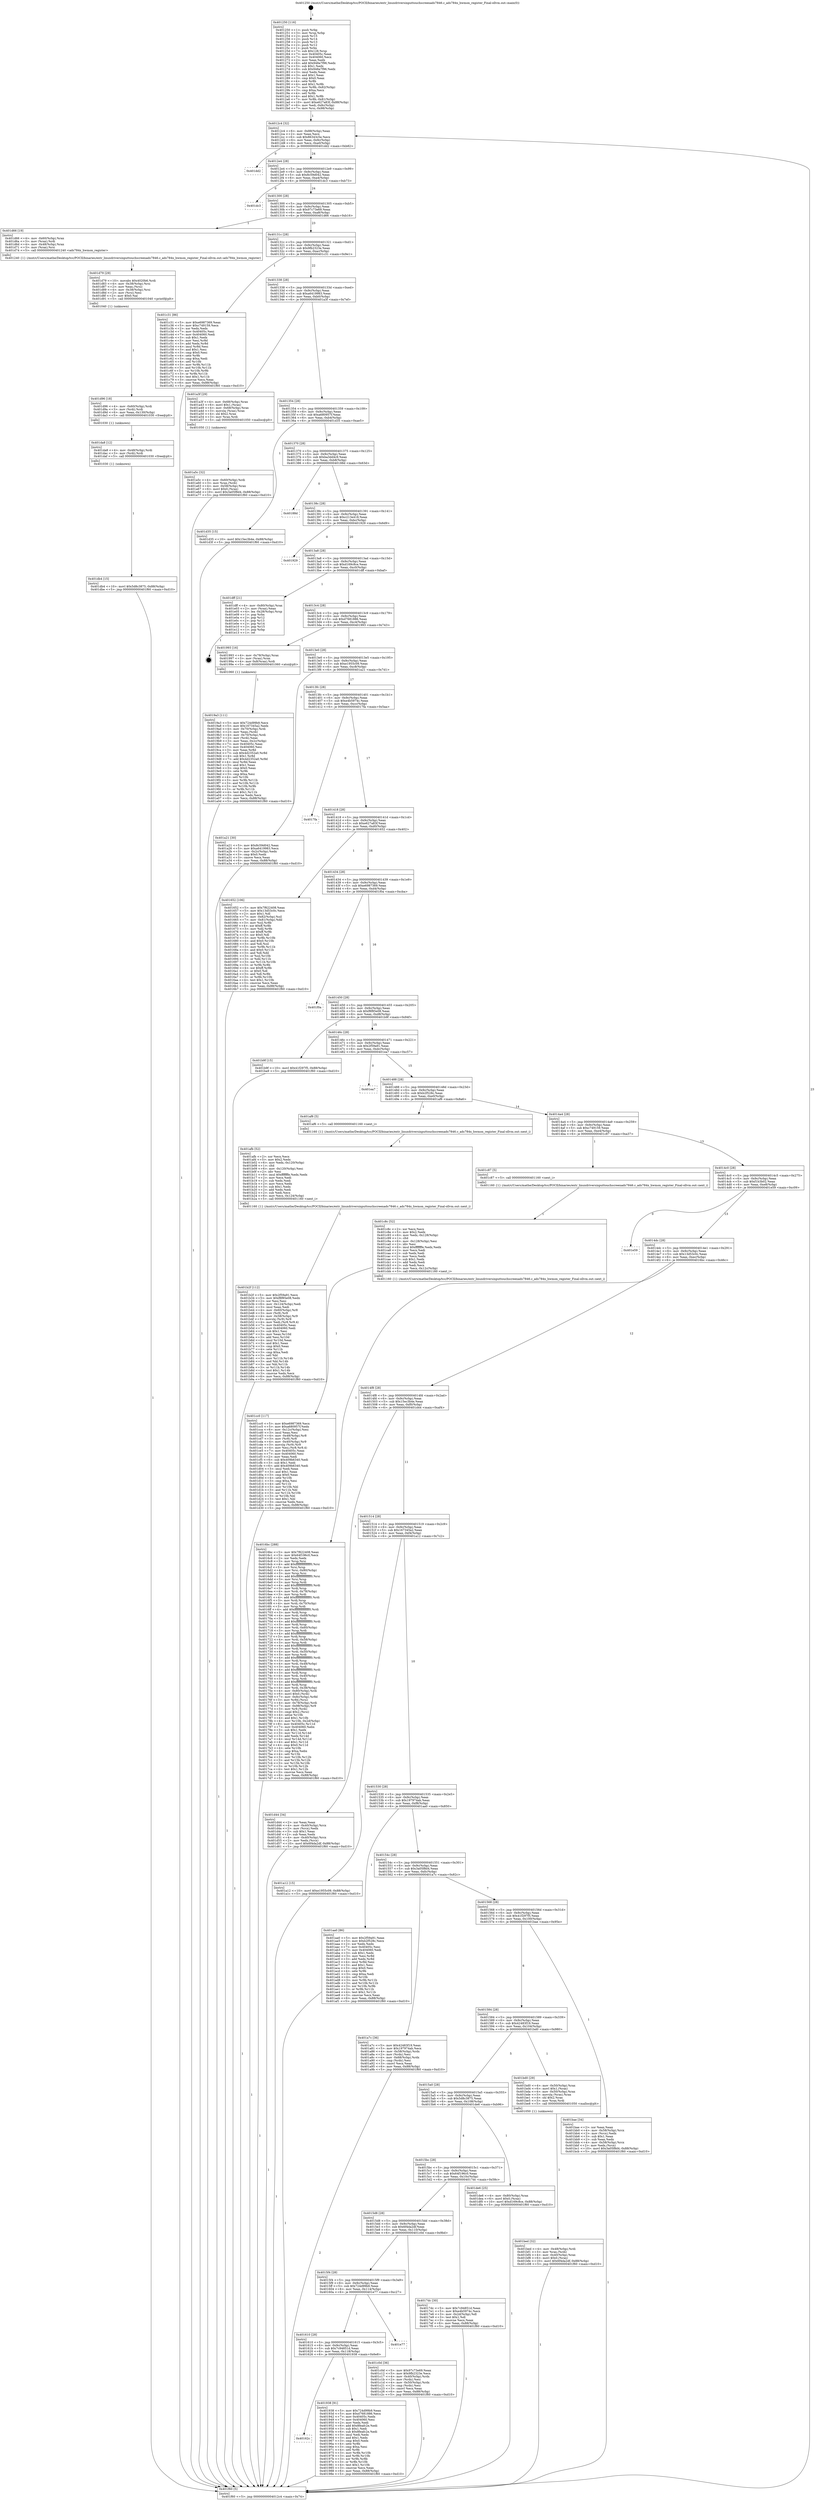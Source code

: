 digraph "0x401250" {
  label = "0x401250 (/mnt/c/Users/mathe/Desktop/tcc/POCII/binaries/extr_linuxdriversinputtouchscreenads7846.c_ads784x_hwmon_register_Final-ollvm.out::main(0))"
  labelloc = "t"
  node[shape=record]

  Entry [label="",width=0.3,height=0.3,shape=circle,fillcolor=black,style=filled]
  "0x4012c4" [label="{
     0x4012c4 [32]\l
     | [instrs]\l
     &nbsp;&nbsp;0x4012c4 \<+6\>: mov -0x88(%rbp),%eax\l
     &nbsp;&nbsp;0x4012ca \<+2\>: mov %eax,%ecx\l
     &nbsp;&nbsp;0x4012cc \<+6\>: sub $0x86343c5e,%ecx\l
     &nbsp;&nbsp;0x4012d2 \<+6\>: mov %eax,-0x9c(%rbp)\l
     &nbsp;&nbsp;0x4012d8 \<+6\>: mov %ecx,-0xa0(%rbp)\l
     &nbsp;&nbsp;0x4012de \<+6\>: je 0000000000401dd2 \<main+0xb82\>\l
  }"]
  "0x401dd2" [label="{
     0x401dd2\l
  }", style=dashed]
  "0x4012e4" [label="{
     0x4012e4 [28]\l
     | [instrs]\l
     &nbsp;&nbsp;0x4012e4 \<+5\>: jmp 00000000004012e9 \<main+0x99\>\l
     &nbsp;&nbsp;0x4012e9 \<+6\>: mov -0x9c(%rbp),%eax\l
     &nbsp;&nbsp;0x4012ef \<+5\>: sub $0x8c59d042,%eax\l
     &nbsp;&nbsp;0x4012f4 \<+6\>: mov %eax,-0xa4(%rbp)\l
     &nbsp;&nbsp;0x4012fa \<+6\>: je 0000000000401dc3 \<main+0xb73\>\l
  }"]
  Exit [label="",width=0.3,height=0.3,shape=circle,fillcolor=black,style=filled,peripheries=2]
  "0x401dc3" [label="{
     0x401dc3\l
  }", style=dashed]
  "0x401300" [label="{
     0x401300 [28]\l
     | [instrs]\l
     &nbsp;&nbsp;0x401300 \<+5\>: jmp 0000000000401305 \<main+0xb5\>\l
     &nbsp;&nbsp;0x401305 \<+6\>: mov -0x9c(%rbp),%eax\l
     &nbsp;&nbsp;0x40130b \<+5\>: sub $0x97c73e69,%eax\l
     &nbsp;&nbsp;0x401310 \<+6\>: mov %eax,-0xa8(%rbp)\l
     &nbsp;&nbsp;0x401316 \<+6\>: je 0000000000401d66 \<main+0xb16\>\l
  }"]
  "0x401db4" [label="{
     0x401db4 [15]\l
     | [instrs]\l
     &nbsp;&nbsp;0x401db4 \<+10\>: movl $0x5d8c3875,-0x88(%rbp)\l
     &nbsp;&nbsp;0x401dbe \<+5\>: jmp 0000000000401f60 \<main+0xd10\>\l
  }"]
  "0x401d66" [label="{
     0x401d66 [19]\l
     | [instrs]\l
     &nbsp;&nbsp;0x401d66 \<+4\>: mov -0x60(%rbp),%rax\l
     &nbsp;&nbsp;0x401d6a \<+3\>: mov (%rax),%rdi\l
     &nbsp;&nbsp;0x401d6d \<+4\>: mov -0x48(%rbp),%rax\l
     &nbsp;&nbsp;0x401d71 \<+3\>: mov (%rax),%rsi\l
     &nbsp;&nbsp;0x401d74 \<+5\>: call 0000000000401240 \<ads784x_hwmon_register\>\l
     | [calls]\l
     &nbsp;&nbsp;0x401240 \{1\} (/mnt/c/Users/mathe/Desktop/tcc/POCII/binaries/extr_linuxdriversinputtouchscreenads7846.c_ads784x_hwmon_register_Final-ollvm.out::ads784x_hwmon_register)\l
  }"]
  "0x40131c" [label="{
     0x40131c [28]\l
     | [instrs]\l
     &nbsp;&nbsp;0x40131c \<+5\>: jmp 0000000000401321 \<main+0xd1\>\l
     &nbsp;&nbsp;0x401321 \<+6\>: mov -0x9c(%rbp),%eax\l
     &nbsp;&nbsp;0x401327 \<+5\>: sub $0x9fb2323e,%eax\l
     &nbsp;&nbsp;0x40132c \<+6\>: mov %eax,-0xac(%rbp)\l
     &nbsp;&nbsp;0x401332 \<+6\>: je 0000000000401c31 \<main+0x9e1\>\l
  }"]
  "0x401da8" [label="{
     0x401da8 [12]\l
     | [instrs]\l
     &nbsp;&nbsp;0x401da8 \<+4\>: mov -0x48(%rbp),%rdi\l
     &nbsp;&nbsp;0x401dac \<+3\>: mov (%rdi),%rdi\l
     &nbsp;&nbsp;0x401daf \<+5\>: call 0000000000401030 \<free@plt\>\l
     | [calls]\l
     &nbsp;&nbsp;0x401030 \{1\} (unknown)\l
  }"]
  "0x401c31" [label="{
     0x401c31 [86]\l
     | [instrs]\l
     &nbsp;&nbsp;0x401c31 \<+5\>: mov $0xe6987369,%eax\l
     &nbsp;&nbsp;0x401c36 \<+5\>: mov $0xc749159,%ecx\l
     &nbsp;&nbsp;0x401c3b \<+2\>: xor %edx,%edx\l
     &nbsp;&nbsp;0x401c3d \<+7\>: mov 0x40405c,%esi\l
     &nbsp;&nbsp;0x401c44 \<+7\>: mov 0x404060,%edi\l
     &nbsp;&nbsp;0x401c4b \<+3\>: sub $0x1,%edx\l
     &nbsp;&nbsp;0x401c4e \<+3\>: mov %esi,%r8d\l
     &nbsp;&nbsp;0x401c51 \<+3\>: add %edx,%r8d\l
     &nbsp;&nbsp;0x401c54 \<+4\>: imul %r8d,%esi\l
     &nbsp;&nbsp;0x401c58 \<+3\>: and $0x1,%esi\l
     &nbsp;&nbsp;0x401c5b \<+3\>: cmp $0x0,%esi\l
     &nbsp;&nbsp;0x401c5e \<+4\>: sete %r9b\l
     &nbsp;&nbsp;0x401c62 \<+3\>: cmp $0xa,%edi\l
     &nbsp;&nbsp;0x401c65 \<+4\>: setl %r10b\l
     &nbsp;&nbsp;0x401c69 \<+3\>: mov %r9b,%r11b\l
     &nbsp;&nbsp;0x401c6c \<+3\>: and %r10b,%r11b\l
     &nbsp;&nbsp;0x401c6f \<+3\>: xor %r10b,%r9b\l
     &nbsp;&nbsp;0x401c72 \<+3\>: or %r9b,%r11b\l
     &nbsp;&nbsp;0x401c75 \<+4\>: test $0x1,%r11b\l
     &nbsp;&nbsp;0x401c79 \<+3\>: cmovne %ecx,%eax\l
     &nbsp;&nbsp;0x401c7c \<+6\>: mov %eax,-0x88(%rbp)\l
     &nbsp;&nbsp;0x401c82 \<+5\>: jmp 0000000000401f60 \<main+0xd10\>\l
  }"]
  "0x401338" [label="{
     0x401338 [28]\l
     | [instrs]\l
     &nbsp;&nbsp;0x401338 \<+5\>: jmp 000000000040133d \<main+0xed\>\l
     &nbsp;&nbsp;0x40133d \<+6\>: mov -0x9c(%rbp),%eax\l
     &nbsp;&nbsp;0x401343 \<+5\>: sub $0xa6419983,%eax\l
     &nbsp;&nbsp;0x401348 \<+6\>: mov %eax,-0xb0(%rbp)\l
     &nbsp;&nbsp;0x40134e \<+6\>: je 0000000000401a3f \<main+0x7ef\>\l
  }"]
  "0x401d96" [label="{
     0x401d96 [18]\l
     | [instrs]\l
     &nbsp;&nbsp;0x401d96 \<+4\>: mov -0x60(%rbp),%rdi\l
     &nbsp;&nbsp;0x401d9a \<+3\>: mov (%rdi),%rdi\l
     &nbsp;&nbsp;0x401d9d \<+6\>: mov %eax,-0x130(%rbp)\l
     &nbsp;&nbsp;0x401da3 \<+5\>: call 0000000000401030 \<free@plt\>\l
     | [calls]\l
     &nbsp;&nbsp;0x401030 \{1\} (unknown)\l
  }"]
  "0x401a3f" [label="{
     0x401a3f [29]\l
     | [instrs]\l
     &nbsp;&nbsp;0x401a3f \<+4\>: mov -0x68(%rbp),%rax\l
     &nbsp;&nbsp;0x401a43 \<+6\>: movl $0x1,(%rax)\l
     &nbsp;&nbsp;0x401a49 \<+4\>: mov -0x68(%rbp),%rax\l
     &nbsp;&nbsp;0x401a4d \<+3\>: movslq (%rax),%rax\l
     &nbsp;&nbsp;0x401a50 \<+4\>: shl $0x2,%rax\l
     &nbsp;&nbsp;0x401a54 \<+3\>: mov %rax,%rdi\l
     &nbsp;&nbsp;0x401a57 \<+5\>: call 0000000000401050 \<malloc@plt\>\l
     | [calls]\l
     &nbsp;&nbsp;0x401050 \{1\} (unknown)\l
  }"]
  "0x401354" [label="{
     0x401354 [28]\l
     | [instrs]\l
     &nbsp;&nbsp;0x401354 \<+5\>: jmp 0000000000401359 \<main+0x109\>\l
     &nbsp;&nbsp;0x401359 \<+6\>: mov -0x9c(%rbp),%eax\l
     &nbsp;&nbsp;0x40135f \<+5\>: sub $0xa680957f,%eax\l
     &nbsp;&nbsp;0x401364 \<+6\>: mov %eax,-0xb4(%rbp)\l
     &nbsp;&nbsp;0x40136a \<+6\>: je 0000000000401d35 \<main+0xae5\>\l
  }"]
  "0x401d79" [label="{
     0x401d79 [29]\l
     | [instrs]\l
     &nbsp;&nbsp;0x401d79 \<+10\>: movabs $0x4020b6,%rdi\l
     &nbsp;&nbsp;0x401d83 \<+4\>: mov -0x38(%rbp),%rsi\l
     &nbsp;&nbsp;0x401d87 \<+2\>: mov %eax,(%rsi)\l
     &nbsp;&nbsp;0x401d89 \<+4\>: mov -0x38(%rbp),%rsi\l
     &nbsp;&nbsp;0x401d8d \<+2\>: mov (%rsi),%esi\l
     &nbsp;&nbsp;0x401d8f \<+2\>: mov $0x0,%al\l
     &nbsp;&nbsp;0x401d91 \<+5\>: call 0000000000401040 \<printf@plt\>\l
     | [calls]\l
     &nbsp;&nbsp;0x401040 \{1\} (unknown)\l
  }"]
  "0x401d35" [label="{
     0x401d35 [15]\l
     | [instrs]\l
     &nbsp;&nbsp;0x401d35 \<+10\>: movl $0x15ec3b4e,-0x88(%rbp)\l
     &nbsp;&nbsp;0x401d3f \<+5\>: jmp 0000000000401f60 \<main+0xd10\>\l
  }"]
  "0x401370" [label="{
     0x401370 [28]\l
     | [instrs]\l
     &nbsp;&nbsp;0x401370 \<+5\>: jmp 0000000000401375 \<main+0x125\>\l
     &nbsp;&nbsp;0x401375 \<+6\>: mov -0x9c(%rbp),%eax\l
     &nbsp;&nbsp;0x40137b \<+5\>: sub $0xba3dd4c9,%eax\l
     &nbsp;&nbsp;0x401380 \<+6\>: mov %eax,-0xb8(%rbp)\l
     &nbsp;&nbsp;0x401386 \<+6\>: je 000000000040188d \<main+0x63d\>\l
  }"]
  "0x401cc0" [label="{
     0x401cc0 [117]\l
     | [instrs]\l
     &nbsp;&nbsp;0x401cc0 \<+5\>: mov $0xe6987369,%ecx\l
     &nbsp;&nbsp;0x401cc5 \<+5\>: mov $0xa680957f,%edx\l
     &nbsp;&nbsp;0x401cca \<+6\>: mov -0x12c(%rbp),%esi\l
     &nbsp;&nbsp;0x401cd0 \<+3\>: imul %eax,%esi\l
     &nbsp;&nbsp;0x401cd3 \<+4\>: mov -0x48(%rbp),%r8\l
     &nbsp;&nbsp;0x401cd7 \<+3\>: mov (%r8),%r8\l
     &nbsp;&nbsp;0x401cda \<+4\>: mov -0x40(%rbp),%r9\l
     &nbsp;&nbsp;0x401cde \<+3\>: movslq (%r9),%r9\l
     &nbsp;&nbsp;0x401ce1 \<+4\>: mov %esi,(%r8,%r9,4)\l
     &nbsp;&nbsp;0x401ce5 \<+7\>: mov 0x40405c,%eax\l
     &nbsp;&nbsp;0x401cec \<+7\>: mov 0x404060,%esi\l
     &nbsp;&nbsp;0x401cf3 \<+2\>: mov %eax,%edi\l
     &nbsp;&nbsp;0x401cf5 \<+6\>: sub $0x409b6340,%edi\l
     &nbsp;&nbsp;0x401cfb \<+3\>: sub $0x1,%edi\l
     &nbsp;&nbsp;0x401cfe \<+6\>: add $0x409b6340,%edi\l
     &nbsp;&nbsp;0x401d04 \<+3\>: imul %edi,%eax\l
     &nbsp;&nbsp;0x401d07 \<+3\>: and $0x1,%eax\l
     &nbsp;&nbsp;0x401d0a \<+3\>: cmp $0x0,%eax\l
     &nbsp;&nbsp;0x401d0d \<+4\>: sete %r10b\l
     &nbsp;&nbsp;0x401d11 \<+3\>: cmp $0xa,%esi\l
     &nbsp;&nbsp;0x401d14 \<+4\>: setl %r11b\l
     &nbsp;&nbsp;0x401d18 \<+3\>: mov %r10b,%bl\l
     &nbsp;&nbsp;0x401d1b \<+3\>: and %r11b,%bl\l
     &nbsp;&nbsp;0x401d1e \<+3\>: xor %r11b,%r10b\l
     &nbsp;&nbsp;0x401d21 \<+3\>: or %r10b,%bl\l
     &nbsp;&nbsp;0x401d24 \<+3\>: test $0x1,%bl\l
     &nbsp;&nbsp;0x401d27 \<+3\>: cmovne %edx,%ecx\l
     &nbsp;&nbsp;0x401d2a \<+6\>: mov %ecx,-0x88(%rbp)\l
     &nbsp;&nbsp;0x401d30 \<+5\>: jmp 0000000000401f60 \<main+0xd10\>\l
  }"]
  "0x40188d" [label="{
     0x40188d\l
  }", style=dashed]
  "0x40138c" [label="{
     0x40138c [28]\l
     | [instrs]\l
     &nbsp;&nbsp;0x40138c \<+5\>: jmp 0000000000401391 \<main+0x141\>\l
     &nbsp;&nbsp;0x401391 \<+6\>: mov -0x9c(%rbp),%eax\l
     &nbsp;&nbsp;0x401397 \<+5\>: sub $0xc213e418,%eax\l
     &nbsp;&nbsp;0x40139c \<+6\>: mov %eax,-0xbc(%rbp)\l
     &nbsp;&nbsp;0x4013a2 \<+6\>: je 0000000000401929 \<main+0x6d9\>\l
  }"]
  "0x401c8c" [label="{
     0x401c8c [52]\l
     | [instrs]\l
     &nbsp;&nbsp;0x401c8c \<+2\>: xor %ecx,%ecx\l
     &nbsp;&nbsp;0x401c8e \<+5\>: mov $0x2,%edx\l
     &nbsp;&nbsp;0x401c93 \<+6\>: mov %edx,-0x128(%rbp)\l
     &nbsp;&nbsp;0x401c99 \<+1\>: cltd\l
     &nbsp;&nbsp;0x401c9a \<+6\>: mov -0x128(%rbp),%esi\l
     &nbsp;&nbsp;0x401ca0 \<+2\>: idiv %esi\l
     &nbsp;&nbsp;0x401ca2 \<+6\>: imul $0xfffffffe,%edx,%edx\l
     &nbsp;&nbsp;0x401ca8 \<+2\>: mov %ecx,%edi\l
     &nbsp;&nbsp;0x401caa \<+2\>: sub %edx,%edi\l
     &nbsp;&nbsp;0x401cac \<+2\>: mov %ecx,%edx\l
     &nbsp;&nbsp;0x401cae \<+3\>: sub $0x1,%edx\l
     &nbsp;&nbsp;0x401cb1 \<+2\>: add %edx,%edi\l
     &nbsp;&nbsp;0x401cb3 \<+2\>: sub %edi,%ecx\l
     &nbsp;&nbsp;0x401cb5 \<+6\>: mov %ecx,-0x12c(%rbp)\l
     &nbsp;&nbsp;0x401cbb \<+5\>: call 0000000000401160 \<next_i\>\l
     | [calls]\l
     &nbsp;&nbsp;0x401160 \{1\} (/mnt/c/Users/mathe/Desktop/tcc/POCII/binaries/extr_linuxdriversinputtouchscreenads7846.c_ads784x_hwmon_register_Final-ollvm.out::next_i)\l
  }"]
  "0x401929" [label="{
     0x401929\l
  }", style=dashed]
  "0x4013a8" [label="{
     0x4013a8 [28]\l
     | [instrs]\l
     &nbsp;&nbsp;0x4013a8 \<+5\>: jmp 00000000004013ad \<main+0x15d\>\l
     &nbsp;&nbsp;0x4013ad \<+6\>: mov -0x9c(%rbp),%eax\l
     &nbsp;&nbsp;0x4013b3 \<+5\>: sub $0xd169c8ce,%eax\l
     &nbsp;&nbsp;0x4013b8 \<+6\>: mov %eax,-0xc0(%rbp)\l
     &nbsp;&nbsp;0x4013be \<+6\>: je 0000000000401dff \<main+0xbaf\>\l
  }"]
  "0x401bed" [label="{
     0x401bed [32]\l
     | [instrs]\l
     &nbsp;&nbsp;0x401bed \<+4\>: mov -0x48(%rbp),%rdi\l
     &nbsp;&nbsp;0x401bf1 \<+3\>: mov %rax,(%rdi)\l
     &nbsp;&nbsp;0x401bf4 \<+4\>: mov -0x40(%rbp),%rax\l
     &nbsp;&nbsp;0x401bf8 \<+6\>: movl $0x0,(%rax)\l
     &nbsp;&nbsp;0x401bfe \<+10\>: movl $0x6f4da2df,-0x88(%rbp)\l
     &nbsp;&nbsp;0x401c08 \<+5\>: jmp 0000000000401f60 \<main+0xd10\>\l
  }"]
  "0x401dff" [label="{
     0x401dff [21]\l
     | [instrs]\l
     &nbsp;&nbsp;0x401dff \<+4\>: mov -0x80(%rbp),%rax\l
     &nbsp;&nbsp;0x401e03 \<+2\>: mov (%rax),%eax\l
     &nbsp;&nbsp;0x401e05 \<+4\>: lea -0x28(%rbp),%rsp\l
     &nbsp;&nbsp;0x401e09 \<+1\>: pop %rbx\l
     &nbsp;&nbsp;0x401e0a \<+2\>: pop %r12\l
     &nbsp;&nbsp;0x401e0c \<+2\>: pop %r13\l
     &nbsp;&nbsp;0x401e0e \<+2\>: pop %r14\l
     &nbsp;&nbsp;0x401e10 \<+2\>: pop %r15\l
     &nbsp;&nbsp;0x401e12 \<+1\>: pop %rbp\l
     &nbsp;&nbsp;0x401e13 \<+1\>: ret\l
  }"]
  "0x4013c4" [label="{
     0x4013c4 [28]\l
     | [instrs]\l
     &nbsp;&nbsp;0x4013c4 \<+5\>: jmp 00000000004013c9 \<main+0x179\>\l
     &nbsp;&nbsp;0x4013c9 \<+6\>: mov -0x9c(%rbp),%eax\l
     &nbsp;&nbsp;0x4013cf \<+5\>: sub $0xd7681886,%eax\l
     &nbsp;&nbsp;0x4013d4 \<+6\>: mov %eax,-0xc4(%rbp)\l
     &nbsp;&nbsp;0x4013da \<+6\>: je 0000000000401993 \<main+0x743\>\l
  }"]
  "0x401b2f" [label="{
     0x401b2f [112]\l
     | [instrs]\l
     &nbsp;&nbsp;0x401b2f \<+5\>: mov $0x2f59a91,%ecx\l
     &nbsp;&nbsp;0x401b34 \<+5\>: mov $0xf8f85e08,%edx\l
     &nbsp;&nbsp;0x401b39 \<+2\>: xor %esi,%esi\l
     &nbsp;&nbsp;0x401b3b \<+6\>: mov -0x124(%rbp),%edi\l
     &nbsp;&nbsp;0x401b41 \<+3\>: imul %eax,%edi\l
     &nbsp;&nbsp;0x401b44 \<+4\>: mov -0x60(%rbp),%r8\l
     &nbsp;&nbsp;0x401b48 \<+3\>: mov (%r8),%r8\l
     &nbsp;&nbsp;0x401b4b \<+4\>: mov -0x58(%rbp),%r9\l
     &nbsp;&nbsp;0x401b4f \<+3\>: movslq (%r9),%r9\l
     &nbsp;&nbsp;0x401b52 \<+4\>: mov %edi,(%r8,%r9,4)\l
     &nbsp;&nbsp;0x401b56 \<+7\>: mov 0x40405c,%eax\l
     &nbsp;&nbsp;0x401b5d \<+7\>: mov 0x404060,%edi\l
     &nbsp;&nbsp;0x401b64 \<+3\>: sub $0x1,%esi\l
     &nbsp;&nbsp;0x401b67 \<+3\>: mov %eax,%r10d\l
     &nbsp;&nbsp;0x401b6a \<+3\>: add %esi,%r10d\l
     &nbsp;&nbsp;0x401b6d \<+4\>: imul %r10d,%eax\l
     &nbsp;&nbsp;0x401b71 \<+3\>: and $0x1,%eax\l
     &nbsp;&nbsp;0x401b74 \<+3\>: cmp $0x0,%eax\l
     &nbsp;&nbsp;0x401b77 \<+4\>: sete %r11b\l
     &nbsp;&nbsp;0x401b7b \<+3\>: cmp $0xa,%edi\l
     &nbsp;&nbsp;0x401b7e \<+3\>: setl %bl\l
     &nbsp;&nbsp;0x401b81 \<+3\>: mov %r11b,%r14b\l
     &nbsp;&nbsp;0x401b84 \<+3\>: and %bl,%r14b\l
     &nbsp;&nbsp;0x401b87 \<+3\>: xor %bl,%r11b\l
     &nbsp;&nbsp;0x401b8a \<+3\>: or %r11b,%r14b\l
     &nbsp;&nbsp;0x401b8d \<+4\>: test $0x1,%r14b\l
     &nbsp;&nbsp;0x401b91 \<+3\>: cmovne %edx,%ecx\l
     &nbsp;&nbsp;0x401b94 \<+6\>: mov %ecx,-0x88(%rbp)\l
     &nbsp;&nbsp;0x401b9a \<+5\>: jmp 0000000000401f60 \<main+0xd10\>\l
  }"]
  "0x401993" [label="{
     0x401993 [16]\l
     | [instrs]\l
     &nbsp;&nbsp;0x401993 \<+4\>: mov -0x78(%rbp),%rax\l
     &nbsp;&nbsp;0x401997 \<+3\>: mov (%rax),%rax\l
     &nbsp;&nbsp;0x40199a \<+4\>: mov 0x8(%rax),%rdi\l
     &nbsp;&nbsp;0x40199e \<+5\>: call 0000000000401060 \<atoi@plt\>\l
     | [calls]\l
     &nbsp;&nbsp;0x401060 \{1\} (unknown)\l
  }"]
  "0x4013e0" [label="{
     0x4013e0 [28]\l
     | [instrs]\l
     &nbsp;&nbsp;0x4013e0 \<+5\>: jmp 00000000004013e5 \<main+0x195\>\l
     &nbsp;&nbsp;0x4013e5 \<+6\>: mov -0x9c(%rbp),%eax\l
     &nbsp;&nbsp;0x4013eb \<+5\>: sub $0xe1955c09,%eax\l
     &nbsp;&nbsp;0x4013f0 \<+6\>: mov %eax,-0xc8(%rbp)\l
     &nbsp;&nbsp;0x4013f6 \<+6\>: je 0000000000401a21 \<main+0x7d1\>\l
  }"]
  "0x401afb" [label="{
     0x401afb [52]\l
     | [instrs]\l
     &nbsp;&nbsp;0x401afb \<+2\>: xor %ecx,%ecx\l
     &nbsp;&nbsp;0x401afd \<+5\>: mov $0x2,%edx\l
     &nbsp;&nbsp;0x401b02 \<+6\>: mov %edx,-0x120(%rbp)\l
     &nbsp;&nbsp;0x401b08 \<+1\>: cltd\l
     &nbsp;&nbsp;0x401b09 \<+6\>: mov -0x120(%rbp),%esi\l
     &nbsp;&nbsp;0x401b0f \<+2\>: idiv %esi\l
     &nbsp;&nbsp;0x401b11 \<+6\>: imul $0xfffffffe,%edx,%edx\l
     &nbsp;&nbsp;0x401b17 \<+2\>: mov %ecx,%edi\l
     &nbsp;&nbsp;0x401b19 \<+2\>: sub %edx,%edi\l
     &nbsp;&nbsp;0x401b1b \<+2\>: mov %ecx,%edx\l
     &nbsp;&nbsp;0x401b1d \<+3\>: sub $0x1,%edx\l
     &nbsp;&nbsp;0x401b20 \<+2\>: add %edx,%edi\l
     &nbsp;&nbsp;0x401b22 \<+2\>: sub %edi,%ecx\l
     &nbsp;&nbsp;0x401b24 \<+6\>: mov %ecx,-0x124(%rbp)\l
     &nbsp;&nbsp;0x401b2a \<+5\>: call 0000000000401160 \<next_i\>\l
     | [calls]\l
     &nbsp;&nbsp;0x401160 \{1\} (/mnt/c/Users/mathe/Desktop/tcc/POCII/binaries/extr_linuxdriversinputtouchscreenads7846.c_ads784x_hwmon_register_Final-ollvm.out::next_i)\l
  }"]
  "0x401a21" [label="{
     0x401a21 [30]\l
     | [instrs]\l
     &nbsp;&nbsp;0x401a21 \<+5\>: mov $0x8c59d042,%eax\l
     &nbsp;&nbsp;0x401a26 \<+5\>: mov $0xa6419983,%ecx\l
     &nbsp;&nbsp;0x401a2b \<+3\>: mov -0x2c(%rbp),%edx\l
     &nbsp;&nbsp;0x401a2e \<+3\>: cmp $0x0,%edx\l
     &nbsp;&nbsp;0x401a31 \<+3\>: cmove %ecx,%eax\l
     &nbsp;&nbsp;0x401a34 \<+6\>: mov %eax,-0x88(%rbp)\l
     &nbsp;&nbsp;0x401a3a \<+5\>: jmp 0000000000401f60 \<main+0xd10\>\l
  }"]
  "0x4013fc" [label="{
     0x4013fc [28]\l
     | [instrs]\l
     &nbsp;&nbsp;0x4013fc \<+5\>: jmp 0000000000401401 \<main+0x1b1\>\l
     &nbsp;&nbsp;0x401401 \<+6\>: mov -0x9c(%rbp),%eax\l
     &nbsp;&nbsp;0x401407 \<+5\>: sub $0xe4b5974c,%eax\l
     &nbsp;&nbsp;0x40140c \<+6\>: mov %eax,-0xcc(%rbp)\l
     &nbsp;&nbsp;0x401412 \<+6\>: je 00000000004017fa \<main+0x5aa\>\l
  }"]
  "0x401a5c" [label="{
     0x401a5c [32]\l
     | [instrs]\l
     &nbsp;&nbsp;0x401a5c \<+4\>: mov -0x60(%rbp),%rdi\l
     &nbsp;&nbsp;0x401a60 \<+3\>: mov %rax,(%rdi)\l
     &nbsp;&nbsp;0x401a63 \<+4\>: mov -0x58(%rbp),%rax\l
     &nbsp;&nbsp;0x401a67 \<+6\>: movl $0x0,(%rax)\l
     &nbsp;&nbsp;0x401a6d \<+10\>: movl $0x3a05f8d4,-0x88(%rbp)\l
     &nbsp;&nbsp;0x401a77 \<+5\>: jmp 0000000000401f60 \<main+0xd10\>\l
  }"]
  "0x4017fa" [label="{
     0x4017fa\l
  }", style=dashed]
  "0x401418" [label="{
     0x401418 [28]\l
     | [instrs]\l
     &nbsp;&nbsp;0x401418 \<+5\>: jmp 000000000040141d \<main+0x1cd\>\l
     &nbsp;&nbsp;0x40141d \<+6\>: mov -0x9c(%rbp),%eax\l
     &nbsp;&nbsp;0x401423 \<+5\>: sub $0xe627a83f,%eax\l
     &nbsp;&nbsp;0x401428 \<+6\>: mov %eax,-0xd0(%rbp)\l
     &nbsp;&nbsp;0x40142e \<+6\>: je 0000000000401652 \<main+0x402\>\l
  }"]
  "0x4019a3" [label="{
     0x4019a3 [111]\l
     | [instrs]\l
     &nbsp;&nbsp;0x4019a3 \<+5\>: mov $0x724d99b9,%ecx\l
     &nbsp;&nbsp;0x4019a8 \<+5\>: mov $0x167345a2,%edx\l
     &nbsp;&nbsp;0x4019ad \<+4\>: mov -0x70(%rbp),%rdi\l
     &nbsp;&nbsp;0x4019b1 \<+2\>: mov %eax,(%rdi)\l
     &nbsp;&nbsp;0x4019b3 \<+4\>: mov -0x70(%rbp),%rdi\l
     &nbsp;&nbsp;0x4019b7 \<+2\>: mov (%rdi),%eax\l
     &nbsp;&nbsp;0x4019b9 \<+3\>: mov %eax,-0x2c(%rbp)\l
     &nbsp;&nbsp;0x4019bc \<+7\>: mov 0x40405c,%eax\l
     &nbsp;&nbsp;0x4019c3 \<+7\>: mov 0x404060,%esi\l
     &nbsp;&nbsp;0x4019ca \<+3\>: mov %eax,%r8d\l
     &nbsp;&nbsp;0x4019cd \<+7\>: sub $0x4d2352a0,%r8d\l
     &nbsp;&nbsp;0x4019d4 \<+4\>: sub $0x1,%r8d\l
     &nbsp;&nbsp;0x4019d8 \<+7\>: add $0x4d2352a0,%r8d\l
     &nbsp;&nbsp;0x4019df \<+4\>: imul %r8d,%eax\l
     &nbsp;&nbsp;0x4019e3 \<+3\>: and $0x1,%eax\l
     &nbsp;&nbsp;0x4019e6 \<+3\>: cmp $0x0,%eax\l
     &nbsp;&nbsp;0x4019e9 \<+4\>: sete %r9b\l
     &nbsp;&nbsp;0x4019ed \<+3\>: cmp $0xa,%esi\l
     &nbsp;&nbsp;0x4019f0 \<+4\>: setl %r10b\l
     &nbsp;&nbsp;0x4019f4 \<+3\>: mov %r9b,%r11b\l
     &nbsp;&nbsp;0x4019f7 \<+3\>: and %r10b,%r11b\l
     &nbsp;&nbsp;0x4019fa \<+3\>: xor %r10b,%r9b\l
     &nbsp;&nbsp;0x4019fd \<+3\>: or %r9b,%r11b\l
     &nbsp;&nbsp;0x401a00 \<+4\>: test $0x1,%r11b\l
     &nbsp;&nbsp;0x401a04 \<+3\>: cmovne %edx,%ecx\l
     &nbsp;&nbsp;0x401a07 \<+6\>: mov %ecx,-0x88(%rbp)\l
     &nbsp;&nbsp;0x401a0d \<+5\>: jmp 0000000000401f60 \<main+0xd10\>\l
  }"]
  "0x401652" [label="{
     0x401652 [106]\l
     | [instrs]\l
     &nbsp;&nbsp;0x401652 \<+5\>: mov $0x7f622408,%eax\l
     &nbsp;&nbsp;0x401657 \<+5\>: mov $0x13d53c0c,%ecx\l
     &nbsp;&nbsp;0x40165c \<+2\>: mov $0x1,%dl\l
     &nbsp;&nbsp;0x40165e \<+7\>: mov -0x82(%rbp),%sil\l
     &nbsp;&nbsp;0x401665 \<+7\>: mov -0x81(%rbp),%dil\l
     &nbsp;&nbsp;0x40166c \<+3\>: mov %sil,%r8b\l
     &nbsp;&nbsp;0x40166f \<+4\>: xor $0xff,%r8b\l
     &nbsp;&nbsp;0x401673 \<+3\>: mov %dil,%r9b\l
     &nbsp;&nbsp;0x401676 \<+4\>: xor $0xff,%r9b\l
     &nbsp;&nbsp;0x40167a \<+3\>: xor $0x0,%dl\l
     &nbsp;&nbsp;0x40167d \<+3\>: mov %r8b,%r10b\l
     &nbsp;&nbsp;0x401680 \<+4\>: and $0x0,%r10b\l
     &nbsp;&nbsp;0x401684 \<+3\>: and %dl,%sil\l
     &nbsp;&nbsp;0x401687 \<+3\>: mov %r9b,%r11b\l
     &nbsp;&nbsp;0x40168a \<+4\>: and $0x0,%r11b\l
     &nbsp;&nbsp;0x40168e \<+3\>: and %dl,%dil\l
     &nbsp;&nbsp;0x401691 \<+3\>: or %sil,%r10b\l
     &nbsp;&nbsp;0x401694 \<+3\>: or %dil,%r11b\l
     &nbsp;&nbsp;0x401697 \<+3\>: xor %r11b,%r10b\l
     &nbsp;&nbsp;0x40169a \<+3\>: or %r9b,%r8b\l
     &nbsp;&nbsp;0x40169d \<+4\>: xor $0xff,%r8b\l
     &nbsp;&nbsp;0x4016a1 \<+3\>: or $0x0,%dl\l
     &nbsp;&nbsp;0x4016a4 \<+3\>: and %dl,%r8b\l
     &nbsp;&nbsp;0x4016a7 \<+3\>: or %r8b,%r10b\l
     &nbsp;&nbsp;0x4016aa \<+4\>: test $0x1,%r10b\l
     &nbsp;&nbsp;0x4016ae \<+3\>: cmovne %ecx,%eax\l
     &nbsp;&nbsp;0x4016b1 \<+6\>: mov %eax,-0x88(%rbp)\l
     &nbsp;&nbsp;0x4016b7 \<+5\>: jmp 0000000000401f60 \<main+0xd10\>\l
  }"]
  "0x401434" [label="{
     0x401434 [28]\l
     | [instrs]\l
     &nbsp;&nbsp;0x401434 \<+5\>: jmp 0000000000401439 \<main+0x1e9\>\l
     &nbsp;&nbsp;0x401439 \<+6\>: mov -0x9c(%rbp),%eax\l
     &nbsp;&nbsp;0x40143f \<+5\>: sub $0xe6987369,%eax\l
     &nbsp;&nbsp;0x401444 \<+6\>: mov %eax,-0xd4(%rbp)\l
     &nbsp;&nbsp;0x40144a \<+6\>: je 0000000000401f0a \<main+0xcba\>\l
  }"]
  "0x401f60" [label="{
     0x401f60 [5]\l
     | [instrs]\l
     &nbsp;&nbsp;0x401f60 \<+5\>: jmp 00000000004012c4 \<main+0x74\>\l
  }"]
  "0x401250" [label="{
     0x401250 [116]\l
     | [instrs]\l
     &nbsp;&nbsp;0x401250 \<+1\>: push %rbp\l
     &nbsp;&nbsp;0x401251 \<+3\>: mov %rsp,%rbp\l
     &nbsp;&nbsp;0x401254 \<+2\>: push %r15\l
     &nbsp;&nbsp;0x401256 \<+2\>: push %r14\l
     &nbsp;&nbsp;0x401258 \<+2\>: push %r13\l
     &nbsp;&nbsp;0x40125a \<+2\>: push %r12\l
     &nbsp;&nbsp;0x40125c \<+1\>: push %rbx\l
     &nbsp;&nbsp;0x40125d \<+7\>: sub $0x128,%rsp\l
     &nbsp;&nbsp;0x401264 \<+7\>: mov 0x40405c,%eax\l
     &nbsp;&nbsp;0x40126b \<+7\>: mov 0x404060,%ecx\l
     &nbsp;&nbsp;0x401272 \<+2\>: mov %eax,%edx\l
     &nbsp;&nbsp;0x401274 \<+6\>: add $0x948a7f96,%edx\l
     &nbsp;&nbsp;0x40127a \<+3\>: sub $0x1,%edx\l
     &nbsp;&nbsp;0x40127d \<+6\>: sub $0x948a7f96,%edx\l
     &nbsp;&nbsp;0x401283 \<+3\>: imul %edx,%eax\l
     &nbsp;&nbsp;0x401286 \<+3\>: and $0x1,%eax\l
     &nbsp;&nbsp;0x401289 \<+3\>: cmp $0x0,%eax\l
     &nbsp;&nbsp;0x40128c \<+4\>: sete %r8b\l
     &nbsp;&nbsp;0x401290 \<+4\>: and $0x1,%r8b\l
     &nbsp;&nbsp;0x401294 \<+7\>: mov %r8b,-0x82(%rbp)\l
     &nbsp;&nbsp;0x40129b \<+3\>: cmp $0xa,%ecx\l
     &nbsp;&nbsp;0x40129e \<+4\>: setl %r8b\l
     &nbsp;&nbsp;0x4012a2 \<+4\>: and $0x1,%r8b\l
     &nbsp;&nbsp;0x4012a6 \<+7\>: mov %r8b,-0x81(%rbp)\l
     &nbsp;&nbsp;0x4012ad \<+10\>: movl $0xe627a83f,-0x88(%rbp)\l
     &nbsp;&nbsp;0x4012b7 \<+6\>: mov %edi,-0x8c(%rbp)\l
     &nbsp;&nbsp;0x4012bd \<+7\>: mov %rsi,-0x98(%rbp)\l
  }"]
  "0x40162c" [label="{
     0x40162c\l
  }", style=dashed]
  "0x401f0a" [label="{
     0x401f0a\l
  }", style=dashed]
  "0x401450" [label="{
     0x401450 [28]\l
     | [instrs]\l
     &nbsp;&nbsp;0x401450 \<+5\>: jmp 0000000000401455 \<main+0x205\>\l
     &nbsp;&nbsp;0x401455 \<+6\>: mov -0x9c(%rbp),%eax\l
     &nbsp;&nbsp;0x40145b \<+5\>: sub $0xf8f85e08,%eax\l
     &nbsp;&nbsp;0x401460 \<+6\>: mov %eax,-0xd8(%rbp)\l
     &nbsp;&nbsp;0x401466 \<+6\>: je 0000000000401b9f \<main+0x94f\>\l
  }"]
  "0x401938" [label="{
     0x401938 [91]\l
     | [instrs]\l
     &nbsp;&nbsp;0x401938 \<+5\>: mov $0x724d99b9,%eax\l
     &nbsp;&nbsp;0x40193d \<+5\>: mov $0xd7681886,%ecx\l
     &nbsp;&nbsp;0x401942 \<+7\>: mov 0x40405c,%edx\l
     &nbsp;&nbsp;0x401949 \<+7\>: mov 0x404060,%esi\l
     &nbsp;&nbsp;0x401950 \<+2\>: mov %edx,%edi\l
     &nbsp;&nbsp;0x401952 \<+6\>: add $0x8feafc2e,%edi\l
     &nbsp;&nbsp;0x401958 \<+3\>: sub $0x1,%edi\l
     &nbsp;&nbsp;0x40195b \<+6\>: sub $0x8feafc2e,%edi\l
     &nbsp;&nbsp;0x401961 \<+3\>: imul %edi,%edx\l
     &nbsp;&nbsp;0x401964 \<+3\>: and $0x1,%edx\l
     &nbsp;&nbsp;0x401967 \<+3\>: cmp $0x0,%edx\l
     &nbsp;&nbsp;0x40196a \<+4\>: sete %r8b\l
     &nbsp;&nbsp;0x40196e \<+3\>: cmp $0xa,%esi\l
     &nbsp;&nbsp;0x401971 \<+4\>: setl %r9b\l
     &nbsp;&nbsp;0x401975 \<+3\>: mov %r8b,%r10b\l
     &nbsp;&nbsp;0x401978 \<+3\>: and %r9b,%r10b\l
     &nbsp;&nbsp;0x40197b \<+3\>: xor %r9b,%r8b\l
     &nbsp;&nbsp;0x40197e \<+3\>: or %r8b,%r10b\l
     &nbsp;&nbsp;0x401981 \<+4\>: test $0x1,%r10b\l
     &nbsp;&nbsp;0x401985 \<+3\>: cmovne %ecx,%eax\l
     &nbsp;&nbsp;0x401988 \<+6\>: mov %eax,-0x88(%rbp)\l
     &nbsp;&nbsp;0x40198e \<+5\>: jmp 0000000000401f60 \<main+0xd10\>\l
  }"]
  "0x401b9f" [label="{
     0x401b9f [15]\l
     | [instrs]\l
     &nbsp;&nbsp;0x401b9f \<+10\>: movl $0x41f297f5,-0x88(%rbp)\l
     &nbsp;&nbsp;0x401ba9 \<+5\>: jmp 0000000000401f60 \<main+0xd10\>\l
  }"]
  "0x40146c" [label="{
     0x40146c [28]\l
     | [instrs]\l
     &nbsp;&nbsp;0x40146c \<+5\>: jmp 0000000000401471 \<main+0x221\>\l
     &nbsp;&nbsp;0x401471 \<+6\>: mov -0x9c(%rbp),%eax\l
     &nbsp;&nbsp;0x401477 \<+5\>: sub $0x2f59a91,%eax\l
     &nbsp;&nbsp;0x40147c \<+6\>: mov %eax,-0xdc(%rbp)\l
     &nbsp;&nbsp;0x401482 \<+6\>: je 0000000000401ea7 \<main+0xc57\>\l
  }"]
  "0x401610" [label="{
     0x401610 [28]\l
     | [instrs]\l
     &nbsp;&nbsp;0x401610 \<+5\>: jmp 0000000000401615 \<main+0x3c5\>\l
     &nbsp;&nbsp;0x401615 \<+6\>: mov -0x9c(%rbp),%eax\l
     &nbsp;&nbsp;0x40161b \<+5\>: sub $0x7c94851d,%eax\l
     &nbsp;&nbsp;0x401620 \<+6\>: mov %eax,-0x118(%rbp)\l
     &nbsp;&nbsp;0x401626 \<+6\>: je 0000000000401938 \<main+0x6e8\>\l
  }"]
  "0x401ea7" [label="{
     0x401ea7\l
  }", style=dashed]
  "0x401488" [label="{
     0x401488 [28]\l
     | [instrs]\l
     &nbsp;&nbsp;0x401488 \<+5\>: jmp 000000000040148d \<main+0x23d\>\l
     &nbsp;&nbsp;0x40148d \<+6\>: mov -0x9c(%rbp),%eax\l
     &nbsp;&nbsp;0x401493 \<+5\>: sub $0xb2f528c,%eax\l
     &nbsp;&nbsp;0x401498 \<+6\>: mov %eax,-0xe0(%rbp)\l
     &nbsp;&nbsp;0x40149e \<+6\>: je 0000000000401af6 \<main+0x8a6\>\l
  }"]
  "0x401e77" [label="{
     0x401e77\l
  }", style=dashed]
  "0x401af6" [label="{
     0x401af6 [5]\l
     | [instrs]\l
     &nbsp;&nbsp;0x401af6 \<+5\>: call 0000000000401160 \<next_i\>\l
     | [calls]\l
     &nbsp;&nbsp;0x401160 \{1\} (/mnt/c/Users/mathe/Desktop/tcc/POCII/binaries/extr_linuxdriversinputtouchscreenads7846.c_ads784x_hwmon_register_Final-ollvm.out::next_i)\l
  }"]
  "0x4014a4" [label="{
     0x4014a4 [28]\l
     | [instrs]\l
     &nbsp;&nbsp;0x4014a4 \<+5\>: jmp 00000000004014a9 \<main+0x259\>\l
     &nbsp;&nbsp;0x4014a9 \<+6\>: mov -0x9c(%rbp),%eax\l
     &nbsp;&nbsp;0x4014af \<+5\>: sub $0xc749159,%eax\l
     &nbsp;&nbsp;0x4014b4 \<+6\>: mov %eax,-0xe4(%rbp)\l
     &nbsp;&nbsp;0x4014ba \<+6\>: je 0000000000401c87 \<main+0xa37\>\l
  }"]
  "0x4015f4" [label="{
     0x4015f4 [28]\l
     | [instrs]\l
     &nbsp;&nbsp;0x4015f4 \<+5\>: jmp 00000000004015f9 \<main+0x3a9\>\l
     &nbsp;&nbsp;0x4015f9 \<+6\>: mov -0x9c(%rbp),%eax\l
     &nbsp;&nbsp;0x4015ff \<+5\>: sub $0x724d99b9,%eax\l
     &nbsp;&nbsp;0x401604 \<+6\>: mov %eax,-0x114(%rbp)\l
     &nbsp;&nbsp;0x40160a \<+6\>: je 0000000000401e77 \<main+0xc27\>\l
  }"]
  "0x401c87" [label="{
     0x401c87 [5]\l
     | [instrs]\l
     &nbsp;&nbsp;0x401c87 \<+5\>: call 0000000000401160 \<next_i\>\l
     | [calls]\l
     &nbsp;&nbsp;0x401160 \{1\} (/mnt/c/Users/mathe/Desktop/tcc/POCII/binaries/extr_linuxdriversinputtouchscreenads7846.c_ads784x_hwmon_register_Final-ollvm.out::next_i)\l
  }"]
  "0x4014c0" [label="{
     0x4014c0 [28]\l
     | [instrs]\l
     &nbsp;&nbsp;0x4014c0 \<+5\>: jmp 00000000004014c5 \<main+0x275\>\l
     &nbsp;&nbsp;0x4014c5 \<+6\>: mov -0x9c(%rbp),%eax\l
     &nbsp;&nbsp;0x4014cb \<+5\>: sub $0xf1b3b02,%eax\l
     &nbsp;&nbsp;0x4014d0 \<+6\>: mov %eax,-0xe8(%rbp)\l
     &nbsp;&nbsp;0x4014d6 \<+6\>: je 0000000000401e59 \<main+0xc09\>\l
  }"]
  "0x401c0d" [label="{
     0x401c0d [36]\l
     | [instrs]\l
     &nbsp;&nbsp;0x401c0d \<+5\>: mov $0x97c73e69,%eax\l
     &nbsp;&nbsp;0x401c12 \<+5\>: mov $0x9fb2323e,%ecx\l
     &nbsp;&nbsp;0x401c17 \<+4\>: mov -0x40(%rbp),%rdx\l
     &nbsp;&nbsp;0x401c1b \<+2\>: mov (%rdx),%esi\l
     &nbsp;&nbsp;0x401c1d \<+4\>: mov -0x50(%rbp),%rdx\l
     &nbsp;&nbsp;0x401c21 \<+2\>: cmp (%rdx),%esi\l
     &nbsp;&nbsp;0x401c23 \<+3\>: cmovl %ecx,%eax\l
     &nbsp;&nbsp;0x401c26 \<+6\>: mov %eax,-0x88(%rbp)\l
     &nbsp;&nbsp;0x401c2c \<+5\>: jmp 0000000000401f60 \<main+0xd10\>\l
  }"]
  "0x401e59" [label="{
     0x401e59\l
  }", style=dashed]
  "0x4014dc" [label="{
     0x4014dc [28]\l
     | [instrs]\l
     &nbsp;&nbsp;0x4014dc \<+5\>: jmp 00000000004014e1 \<main+0x291\>\l
     &nbsp;&nbsp;0x4014e1 \<+6\>: mov -0x9c(%rbp),%eax\l
     &nbsp;&nbsp;0x4014e7 \<+5\>: sub $0x13d53c0c,%eax\l
     &nbsp;&nbsp;0x4014ec \<+6\>: mov %eax,-0xec(%rbp)\l
     &nbsp;&nbsp;0x4014f2 \<+6\>: je 00000000004016bc \<main+0x46c\>\l
  }"]
  "0x4015d8" [label="{
     0x4015d8 [28]\l
     | [instrs]\l
     &nbsp;&nbsp;0x4015d8 \<+5\>: jmp 00000000004015dd \<main+0x38d\>\l
     &nbsp;&nbsp;0x4015dd \<+6\>: mov -0x9c(%rbp),%eax\l
     &nbsp;&nbsp;0x4015e3 \<+5\>: sub $0x6f4da2df,%eax\l
     &nbsp;&nbsp;0x4015e8 \<+6\>: mov %eax,-0x110(%rbp)\l
     &nbsp;&nbsp;0x4015ee \<+6\>: je 0000000000401c0d \<main+0x9bd\>\l
  }"]
  "0x4016bc" [label="{
     0x4016bc [288]\l
     | [instrs]\l
     &nbsp;&nbsp;0x4016bc \<+5\>: mov $0x7f622408,%eax\l
     &nbsp;&nbsp;0x4016c1 \<+5\>: mov $0x64f196c0,%ecx\l
     &nbsp;&nbsp;0x4016c6 \<+2\>: xor %edx,%edx\l
     &nbsp;&nbsp;0x4016c8 \<+3\>: mov %rsp,%rsi\l
     &nbsp;&nbsp;0x4016cb \<+4\>: add $0xfffffffffffffff0,%rsi\l
     &nbsp;&nbsp;0x4016cf \<+3\>: mov %rsi,%rsp\l
     &nbsp;&nbsp;0x4016d2 \<+4\>: mov %rsi,-0x80(%rbp)\l
     &nbsp;&nbsp;0x4016d6 \<+3\>: mov %rsp,%rsi\l
     &nbsp;&nbsp;0x4016d9 \<+4\>: add $0xfffffffffffffff0,%rsi\l
     &nbsp;&nbsp;0x4016dd \<+3\>: mov %rsi,%rsp\l
     &nbsp;&nbsp;0x4016e0 \<+3\>: mov %rsp,%rdi\l
     &nbsp;&nbsp;0x4016e3 \<+4\>: add $0xfffffffffffffff0,%rdi\l
     &nbsp;&nbsp;0x4016e7 \<+3\>: mov %rdi,%rsp\l
     &nbsp;&nbsp;0x4016ea \<+4\>: mov %rdi,-0x78(%rbp)\l
     &nbsp;&nbsp;0x4016ee \<+3\>: mov %rsp,%rdi\l
     &nbsp;&nbsp;0x4016f1 \<+4\>: add $0xfffffffffffffff0,%rdi\l
     &nbsp;&nbsp;0x4016f5 \<+3\>: mov %rdi,%rsp\l
     &nbsp;&nbsp;0x4016f8 \<+4\>: mov %rdi,-0x70(%rbp)\l
     &nbsp;&nbsp;0x4016fc \<+3\>: mov %rsp,%rdi\l
     &nbsp;&nbsp;0x4016ff \<+4\>: add $0xfffffffffffffff0,%rdi\l
     &nbsp;&nbsp;0x401703 \<+3\>: mov %rdi,%rsp\l
     &nbsp;&nbsp;0x401706 \<+4\>: mov %rdi,-0x68(%rbp)\l
     &nbsp;&nbsp;0x40170a \<+3\>: mov %rsp,%rdi\l
     &nbsp;&nbsp;0x40170d \<+4\>: add $0xfffffffffffffff0,%rdi\l
     &nbsp;&nbsp;0x401711 \<+3\>: mov %rdi,%rsp\l
     &nbsp;&nbsp;0x401714 \<+4\>: mov %rdi,-0x60(%rbp)\l
     &nbsp;&nbsp;0x401718 \<+3\>: mov %rsp,%rdi\l
     &nbsp;&nbsp;0x40171b \<+4\>: add $0xfffffffffffffff0,%rdi\l
     &nbsp;&nbsp;0x40171f \<+3\>: mov %rdi,%rsp\l
     &nbsp;&nbsp;0x401722 \<+4\>: mov %rdi,-0x58(%rbp)\l
     &nbsp;&nbsp;0x401726 \<+3\>: mov %rsp,%rdi\l
     &nbsp;&nbsp;0x401729 \<+4\>: add $0xfffffffffffffff0,%rdi\l
     &nbsp;&nbsp;0x40172d \<+3\>: mov %rdi,%rsp\l
     &nbsp;&nbsp;0x401730 \<+4\>: mov %rdi,-0x50(%rbp)\l
     &nbsp;&nbsp;0x401734 \<+3\>: mov %rsp,%rdi\l
     &nbsp;&nbsp;0x401737 \<+4\>: add $0xfffffffffffffff0,%rdi\l
     &nbsp;&nbsp;0x40173b \<+3\>: mov %rdi,%rsp\l
     &nbsp;&nbsp;0x40173e \<+4\>: mov %rdi,-0x48(%rbp)\l
     &nbsp;&nbsp;0x401742 \<+3\>: mov %rsp,%rdi\l
     &nbsp;&nbsp;0x401745 \<+4\>: add $0xfffffffffffffff0,%rdi\l
     &nbsp;&nbsp;0x401749 \<+3\>: mov %rdi,%rsp\l
     &nbsp;&nbsp;0x40174c \<+4\>: mov %rdi,-0x40(%rbp)\l
     &nbsp;&nbsp;0x401750 \<+3\>: mov %rsp,%rdi\l
     &nbsp;&nbsp;0x401753 \<+4\>: add $0xfffffffffffffff0,%rdi\l
     &nbsp;&nbsp;0x401757 \<+3\>: mov %rdi,%rsp\l
     &nbsp;&nbsp;0x40175a \<+4\>: mov %rdi,-0x38(%rbp)\l
     &nbsp;&nbsp;0x40175e \<+4\>: mov -0x80(%rbp),%rdi\l
     &nbsp;&nbsp;0x401762 \<+6\>: movl $0x0,(%rdi)\l
     &nbsp;&nbsp;0x401768 \<+7\>: mov -0x8c(%rbp),%r8d\l
     &nbsp;&nbsp;0x40176f \<+3\>: mov %r8d,(%rsi)\l
     &nbsp;&nbsp;0x401772 \<+4\>: mov -0x78(%rbp),%rdi\l
     &nbsp;&nbsp;0x401776 \<+7\>: mov -0x98(%rbp),%r9\l
     &nbsp;&nbsp;0x40177d \<+3\>: mov %r9,(%rdi)\l
     &nbsp;&nbsp;0x401780 \<+3\>: cmpl $0x2,(%rsi)\l
     &nbsp;&nbsp;0x401783 \<+4\>: setne %r10b\l
     &nbsp;&nbsp;0x401787 \<+4\>: and $0x1,%r10b\l
     &nbsp;&nbsp;0x40178b \<+4\>: mov %r10b,-0x2d(%rbp)\l
     &nbsp;&nbsp;0x40178f \<+8\>: mov 0x40405c,%r11d\l
     &nbsp;&nbsp;0x401797 \<+7\>: mov 0x404060,%ebx\l
     &nbsp;&nbsp;0x40179e \<+3\>: sub $0x1,%edx\l
     &nbsp;&nbsp;0x4017a1 \<+3\>: mov %r11d,%r14d\l
     &nbsp;&nbsp;0x4017a4 \<+3\>: add %edx,%r14d\l
     &nbsp;&nbsp;0x4017a7 \<+4\>: imul %r14d,%r11d\l
     &nbsp;&nbsp;0x4017ab \<+4\>: and $0x1,%r11d\l
     &nbsp;&nbsp;0x4017af \<+4\>: cmp $0x0,%r11d\l
     &nbsp;&nbsp;0x4017b3 \<+4\>: sete %r10b\l
     &nbsp;&nbsp;0x4017b7 \<+3\>: cmp $0xa,%ebx\l
     &nbsp;&nbsp;0x4017ba \<+4\>: setl %r15b\l
     &nbsp;&nbsp;0x4017be \<+3\>: mov %r10b,%r12b\l
     &nbsp;&nbsp;0x4017c1 \<+3\>: and %r15b,%r12b\l
     &nbsp;&nbsp;0x4017c4 \<+3\>: xor %r15b,%r10b\l
     &nbsp;&nbsp;0x4017c7 \<+3\>: or %r10b,%r12b\l
     &nbsp;&nbsp;0x4017ca \<+4\>: test $0x1,%r12b\l
     &nbsp;&nbsp;0x4017ce \<+3\>: cmovne %ecx,%eax\l
     &nbsp;&nbsp;0x4017d1 \<+6\>: mov %eax,-0x88(%rbp)\l
     &nbsp;&nbsp;0x4017d7 \<+5\>: jmp 0000000000401f60 \<main+0xd10\>\l
  }"]
  "0x4014f8" [label="{
     0x4014f8 [28]\l
     | [instrs]\l
     &nbsp;&nbsp;0x4014f8 \<+5\>: jmp 00000000004014fd \<main+0x2ad\>\l
     &nbsp;&nbsp;0x4014fd \<+6\>: mov -0x9c(%rbp),%eax\l
     &nbsp;&nbsp;0x401503 \<+5\>: sub $0x15ec3b4e,%eax\l
     &nbsp;&nbsp;0x401508 \<+6\>: mov %eax,-0xf0(%rbp)\l
     &nbsp;&nbsp;0x40150e \<+6\>: je 0000000000401d44 \<main+0xaf4\>\l
  }"]
  "0x4017dc" [label="{
     0x4017dc [30]\l
     | [instrs]\l
     &nbsp;&nbsp;0x4017dc \<+5\>: mov $0x7c94851d,%eax\l
     &nbsp;&nbsp;0x4017e1 \<+5\>: mov $0xe4b5974c,%ecx\l
     &nbsp;&nbsp;0x4017e6 \<+3\>: mov -0x2d(%rbp),%dl\l
     &nbsp;&nbsp;0x4017e9 \<+3\>: test $0x1,%dl\l
     &nbsp;&nbsp;0x4017ec \<+3\>: cmovne %ecx,%eax\l
     &nbsp;&nbsp;0x4017ef \<+6\>: mov %eax,-0x88(%rbp)\l
     &nbsp;&nbsp;0x4017f5 \<+5\>: jmp 0000000000401f60 \<main+0xd10\>\l
  }"]
  "0x4015bc" [label="{
     0x4015bc [28]\l
     | [instrs]\l
     &nbsp;&nbsp;0x4015bc \<+5\>: jmp 00000000004015c1 \<main+0x371\>\l
     &nbsp;&nbsp;0x4015c1 \<+6\>: mov -0x9c(%rbp),%eax\l
     &nbsp;&nbsp;0x4015c7 \<+5\>: sub $0x64f196c0,%eax\l
     &nbsp;&nbsp;0x4015cc \<+6\>: mov %eax,-0x10c(%rbp)\l
     &nbsp;&nbsp;0x4015d2 \<+6\>: je 00000000004017dc \<main+0x58c\>\l
  }"]
  "0x401d44" [label="{
     0x401d44 [34]\l
     | [instrs]\l
     &nbsp;&nbsp;0x401d44 \<+2\>: xor %eax,%eax\l
     &nbsp;&nbsp;0x401d46 \<+4\>: mov -0x40(%rbp),%rcx\l
     &nbsp;&nbsp;0x401d4a \<+2\>: mov (%rcx),%edx\l
     &nbsp;&nbsp;0x401d4c \<+3\>: sub $0x1,%eax\l
     &nbsp;&nbsp;0x401d4f \<+2\>: sub %eax,%edx\l
     &nbsp;&nbsp;0x401d51 \<+4\>: mov -0x40(%rbp),%rcx\l
     &nbsp;&nbsp;0x401d55 \<+2\>: mov %edx,(%rcx)\l
     &nbsp;&nbsp;0x401d57 \<+10\>: movl $0x6f4da2df,-0x88(%rbp)\l
     &nbsp;&nbsp;0x401d61 \<+5\>: jmp 0000000000401f60 \<main+0xd10\>\l
  }"]
  "0x401514" [label="{
     0x401514 [28]\l
     | [instrs]\l
     &nbsp;&nbsp;0x401514 \<+5\>: jmp 0000000000401519 \<main+0x2c9\>\l
     &nbsp;&nbsp;0x401519 \<+6\>: mov -0x9c(%rbp),%eax\l
     &nbsp;&nbsp;0x40151f \<+5\>: sub $0x167345a2,%eax\l
     &nbsp;&nbsp;0x401524 \<+6\>: mov %eax,-0xf4(%rbp)\l
     &nbsp;&nbsp;0x40152a \<+6\>: je 0000000000401a12 \<main+0x7c2\>\l
  }"]
  "0x401de6" [label="{
     0x401de6 [25]\l
     | [instrs]\l
     &nbsp;&nbsp;0x401de6 \<+4\>: mov -0x80(%rbp),%rax\l
     &nbsp;&nbsp;0x401dea \<+6\>: movl $0x0,(%rax)\l
     &nbsp;&nbsp;0x401df0 \<+10\>: movl $0xd169c8ce,-0x88(%rbp)\l
     &nbsp;&nbsp;0x401dfa \<+5\>: jmp 0000000000401f60 \<main+0xd10\>\l
  }"]
  "0x401a12" [label="{
     0x401a12 [15]\l
     | [instrs]\l
     &nbsp;&nbsp;0x401a12 \<+10\>: movl $0xe1955c09,-0x88(%rbp)\l
     &nbsp;&nbsp;0x401a1c \<+5\>: jmp 0000000000401f60 \<main+0xd10\>\l
  }"]
  "0x401530" [label="{
     0x401530 [28]\l
     | [instrs]\l
     &nbsp;&nbsp;0x401530 \<+5\>: jmp 0000000000401535 \<main+0x2e5\>\l
     &nbsp;&nbsp;0x401535 \<+6\>: mov -0x9c(%rbp),%eax\l
     &nbsp;&nbsp;0x40153b \<+5\>: sub $0x197974ab,%eax\l
     &nbsp;&nbsp;0x401540 \<+6\>: mov %eax,-0xf8(%rbp)\l
     &nbsp;&nbsp;0x401546 \<+6\>: je 0000000000401aa0 \<main+0x850\>\l
  }"]
  "0x4015a0" [label="{
     0x4015a0 [28]\l
     | [instrs]\l
     &nbsp;&nbsp;0x4015a0 \<+5\>: jmp 00000000004015a5 \<main+0x355\>\l
     &nbsp;&nbsp;0x4015a5 \<+6\>: mov -0x9c(%rbp),%eax\l
     &nbsp;&nbsp;0x4015ab \<+5\>: sub $0x5d8c3875,%eax\l
     &nbsp;&nbsp;0x4015b0 \<+6\>: mov %eax,-0x108(%rbp)\l
     &nbsp;&nbsp;0x4015b6 \<+6\>: je 0000000000401de6 \<main+0xb96\>\l
  }"]
  "0x401aa0" [label="{
     0x401aa0 [86]\l
     | [instrs]\l
     &nbsp;&nbsp;0x401aa0 \<+5\>: mov $0x2f59a91,%eax\l
     &nbsp;&nbsp;0x401aa5 \<+5\>: mov $0xb2f528c,%ecx\l
     &nbsp;&nbsp;0x401aaa \<+2\>: xor %edx,%edx\l
     &nbsp;&nbsp;0x401aac \<+7\>: mov 0x40405c,%esi\l
     &nbsp;&nbsp;0x401ab3 \<+7\>: mov 0x404060,%edi\l
     &nbsp;&nbsp;0x401aba \<+3\>: sub $0x1,%edx\l
     &nbsp;&nbsp;0x401abd \<+3\>: mov %esi,%r8d\l
     &nbsp;&nbsp;0x401ac0 \<+3\>: add %edx,%r8d\l
     &nbsp;&nbsp;0x401ac3 \<+4\>: imul %r8d,%esi\l
     &nbsp;&nbsp;0x401ac7 \<+3\>: and $0x1,%esi\l
     &nbsp;&nbsp;0x401aca \<+3\>: cmp $0x0,%esi\l
     &nbsp;&nbsp;0x401acd \<+4\>: sete %r9b\l
     &nbsp;&nbsp;0x401ad1 \<+3\>: cmp $0xa,%edi\l
     &nbsp;&nbsp;0x401ad4 \<+4\>: setl %r10b\l
     &nbsp;&nbsp;0x401ad8 \<+3\>: mov %r9b,%r11b\l
     &nbsp;&nbsp;0x401adb \<+3\>: and %r10b,%r11b\l
     &nbsp;&nbsp;0x401ade \<+3\>: xor %r10b,%r9b\l
     &nbsp;&nbsp;0x401ae1 \<+3\>: or %r9b,%r11b\l
     &nbsp;&nbsp;0x401ae4 \<+4\>: test $0x1,%r11b\l
     &nbsp;&nbsp;0x401ae8 \<+3\>: cmovne %ecx,%eax\l
     &nbsp;&nbsp;0x401aeb \<+6\>: mov %eax,-0x88(%rbp)\l
     &nbsp;&nbsp;0x401af1 \<+5\>: jmp 0000000000401f60 \<main+0xd10\>\l
  }"]
  "0x40154c" [label="{
     0x40154c [28]\l
     | [instrs]\l
     &nbsp;&nbsp;0x40154c \<+5\>: jmp 0000000000401551 \<main+0x301\>\l
     &nbsp;&nbsp;0x401551 \<+6\>: mov -0x9c(%rbp),%eax\l
     &nbsp;&nbsp;0x401557 \<+5\>: sub $0x3a05f8d4,%eax\l
     &nbsp;&nbsp;0x40155c \<+6\>: mov %eax,-0xfc(%rbp)\l
     &nbsp;&nbsp;0x401562 \<+6\>: je 0000000000401a7c \<main+0x82c\>\l
  }"]
  "0x401bd0" [label="{
     0x401bd0 [29]\l
     | [instrs]\l
     &nbsp;&nbsp;0x401bd0 \<+4\>: mov -0x50(%rbp),%rax\l
     &nbsp;&nbsp;0x401bd4 \<+6\>: movl $0x1,(%rax)\l
     &nbsp;&nbsp;0x401bda \<+4\>: mov -0x50(%rbp),%rax\l
     &nbsp;&nbsp;0x401bde \<+3\>: movslq (%rax),%rax\l
     &nbsp;&nbsp;0x401be1 \<+4\>: shl $0x2,%rax\l
     &nbsp;&nbsp;0x401be5 \<+3\>: mov %rax,%rdi\l
     &nbsp;&nbsp;0x401be8 \<+5\>: call 0000000000401050 \<malloc@plt\>\l
     | [calls]\l
     &nbsp;&nbsp;0x401050 \{1\} (unknown)\l
  }"]
  "0x401a7c" [label="{
     0x401a7c [36]\l
     | [instrs]\l
     &nbsp;&nbsp;0x401a7c \<+5\>: mov $0x42483f19,%eax\l
     &nbsp;&nbsp;0x401a81 \<+5\>: mov $0x197974ab,%ecx\l
     &nbsp;&nbsp;0x401a86 \<+4\>: mov -0x58(%rbp),%rdx\l
     &nbsp;&nbsp;0x401a8a \<+2\>: mov (%rdx),%esi\l
     &nbsp;&nbsp;0x401a8c \<+4\>: mov -0x68(%rbp),%rdx\l
     &nbsp;&nbsp;0x401a90 \<+2\>: cmp (%rdx),%esi\l
     &nbsp;&nbsp;0x401a92 \<+3\>: cmovl %ecx,%eax\l
     &nbsp;&nbsp;0x401a95 \<+6\>: mov %eax,-0x88(%rbp)\l
     &nbsp;&nbsp;0x401a9b \<+5\>: jmp 0000000000401f60 \<main+0xd10\>\l
  }"]
  "0x401568" [label="{
     0x401568 [28]\l
     | [instrs]\l
     &nbsp;&nbsp;0x401568 \<+5\>: jmp 000000000040156d \<main+0x31d\>\l
     &nbsp;&nbsp;0x40156d \<+6\>: mov -0x9c(%rbp),%eax\l
     &nbsp;&nbsp;0x401573 \<+5\>: sub $0x41f297f5,%eax\l
     &nbsp;&nbsp;0x401578 \<+6\>: mov %eax,-0x100(%rbp)\l
     &nbsp;&nbsp;0x40157e \<+6\>: je 0000000000401bae \<main+0x95e\>\l
  }"]
  "0x401584" [label="{
     0x401584 [28]\l
     | [instrs]\l
     &nbsp;&nbsp;0x401584 \<+5\>: jmp 0000000000401589 \<main+0x339\>\l
     &nbsp;&nbsp;0x401589 \<+6\>: mov -0x9c(%rbp),%eax\l
     &nbsp;&nbsp;0x40158f \<+5\>: sub $0x42483f19,%eax\l
     &nbsp;&nbsp;0x401594 \<+6\>: mov %eax,-0x104(%rbp)\l
     &nbsp;&nbsp;0x40159a \<+6\>: je 0000000000401bd0 \<main+0x980\>\l
  }"]
  "0x401bae" [label="{
     0x401bae [34]\l
     | [instrs]\l
     &nbsp;&nbsp;0x401bae \<+2\>: xor %eax,%eax\l
     &nbsp;&nbsp;0x401bb0 \<+4\>: mov -0x58(%rbp),%rcx\l
     &nbsp;&nbsp;0x401bb4 \<+2\>: mov (%rcx),%edx\l
     &nbsp;&nbsp;0x401bb6 \<+3\>: sub $0x1,%eax\l
     &nbsp;&nbsp;0x401bb9 \<+2\>: sub %eax,%edx\l
     &nbsp;&nbsp;0x401bbb \<+4\>: mov -0x58(%rbp),%rcx\l
     &nbsp;&nbsp;0x401bbf \<+2\>: mov %edx,(%rcx)\l
     &nbsp;&nbsp;0x401bc1 \<+10\>: movl $0x3a05f8d4,-0x88(%rbp)\l
     &nbsp;&nbsp;0x401bcb \<+5\>: jmp 0000000000401f60 \<main+0xd10\>\l
  }"]
  Entry -> "0x401250" [label=" 1"]
  "0x4012c4" -> "0x401dd2" [label=" 0"]
  "0x4012c4" -> "0x4012e4" [label=" 24"]
  "0x401dff" -> Exit [label=" 1"]
  "0x4012e4" -> "0x401dc3" [label=" 0"]
  "0x4012e4" -> "0x401300" [label=" 24"]
  "0x401de6" -> "0x401f60" [label=" 1"]
  "0x401300" -> "0x401d66" [label=" 1"]
  "0x401300" -> "0x40131c" [label=" 23"]
  "0x401db4" -> "0x401f60" [label=" 1"]
  "0x40131c" -> "0x401c31" [label=" 1"]
  "0x40131c" -> "0x401338" [label=" 22"]
  "0x401da8" -> "0x401db4" [label=" 1"]
  "0x401338" -> "0x401a3f" [label=" 1"]
  "0x401338" -> "0x401354" [label=" 21"]
  "0x401d96" -> "0x401da8" [label=" 1"]
  "0x401354" -> "0x401d35" [label=" 1"]
  "0x401354" -> "0x401370" [label=" 20"]
  "0x401d79" -> "0x401d96" [label=" 1"]
  "0x401370" -> "0x40188d" [label=" 0"]
  "0x401370" -> "0x40138c" [label=" 20"]
  "0x401d66" -> "0x401d79" [label=" 1"]
  "0x40138c" -> "0x401929" [label=" 0"]
  "0x40138c" -> "0x4013a8" [label=" 20"]
  "0x401d44" -> "0x401f60" [label=" 1"]
  "0x4013a8" -> "0x401dff" [label=" 1"]
  "0x4013a8" -> "0x4013c4" [label=" 19"]
  "0x401d35" -> "0x401f60" [label=" 1"]
  "0x4013c4" -> "0x401993" [label=" 1"]
  "0x4013c4" -> "0x4013e0" [label=" 18"]
  "0x401cc0" -> "0x401f60" [label=" 1"]
  "0x4013e0" -> "0x401a21" [label=" 1"]
  "0x4013e0" -> "0x4013fc" [label=" 17"]
  "0x401c8c" -> "0x401cc0" [label=" 1"]
  "0x4013fc" -> "0x4017fa" [label=" 0"]
  "0x4013fc" -> "0x401418" [label=" 17"]
  "0x401c87" -> "0x401c8c" [label=" 1"]
  "0x401418" -> "0x401652" [label=" 1"]
  "0x401418" -> "0x401434" [label=" 16"]
  "0x401652" -> "0x401f60" [label=" 1"]
  "0x401250" -> "0x4012c4" [label=" 1"]
  "0x401f60" -> "0x4012c4" [label=" 23"]
  "0x401c31" -> "0x401f60" [label=" 1"]
  "0x401434" -> "0x401f0a" [label=" 0"]
  "0x401434" -> "0x401450" [label=" 16"]
  "0x401c0d" -> "0x401f60" [label=" 2"]
  "0x401450" -> "0x401b9f" [label=" 1"]
  "0x401450" -> "0x40146c" [label=" 15"]
  "0x401bed" -> "0x401f60" [label=" 1"]
  "0x40146c" -> "0x401ea7" [label=" 0"]
  "0x40146c" -> "0x401488" [label=" 15"]
  "0x401bae" -> "0x401f60" [label=" 1"]
  "0x401488" -> "0x401af6" [label=" 1"]
  "0x401488" -> "0x4014a4" [label=" 14"]
  "0x401b9f" -> "0x401f60" [label=" 1"]
  "0x4014a4" -> "0x401c87" [label=" 1"]
  "0x4014a4" -> "0x4014c0" [label=" 13"]
  "0x401afb" -> "0x401b2f" [label=" 1"]
  "0x4014c0" -> "0x401e59" [label=" 0"]
  "0x4014c0" -> "0x4014dc" [label=" 13"]
  "0x401af6" -> "0x401afb" [label=" 1"]
  "0x4014dc" -> "0x4016bc" [label=" 1"]
  "0x4014dc" -> "0x4014f8" [label=" 12"]
  "0x401a7c" -> "0x401f60" [label=" 2"]
  "0x4016bc" -> "0x401f60" [label=" 1"]
  "0x401a5c" -> "0x401f60" [label=" 1"]
  "0x4014f8" -> "0x401d44" [label=" 1"]
  "0x4014f8" -> "0x401514" [label=" 11"]
  "0x401a21" -> "0x401f60" [label=" 1"]
  "0x401514" -> "0x401a12" [label=" 1"]
  "0x401514" -> "0x401530" [label=" 10"]
  "0x401a12" -> "0x401f60" [label=" 1"]
  "0x401530" -> "0x401aa0" [label=" 1"]
  "0x401530" -> "0x40154c" [label=" 9"]
  "0x401993" -> "0x4019a3" [label=" 1"]
  "0x40154c" -> "0x401a7c" [label=" 2"]
  "0x40154c" -> "0x401568" [label=" 7"]
  "0x401938" -> "0x401f60" [label=" 1"]
  "0x401568" -> "0x401bae" [label=" 1"]
  "0x401568" -> "0x401584" [label=" 6"]
  "0x401610" -> "0x40162c" [label=" 0"]
  "0x401584" -> "0x401bd0" [label=" 1"]
  "0x401584" -> "0x4015a0" [label=" 5"]
  "0x4019a3" -> "0x401f60" [label=" 1"]
  "0x4015a0" -> "0x401de6" [label=" 1"]
  "0x4015a0" -> "0x4015bc" [label=" 4"]
  "0x401a3f" -> "0x401a5c" [label=" 1"]
  "0x4015bc" -> "0x4017dc" [label=" 1"]
  "0x4015bc" -> "0x4015d8" [label=" 3"]
  "0x4017dc" -> "0x401f60" [label=" 1"]
  "0x401aa0" -> "0x401f60" [label=" 1"]
  "0x4015d8" -> "0x401c0d" [label=" 2"]
  "0x4015d8" -> "0x4015f4" [label=" 1"]
  "0x401b2f" -> "0x401f60" [label=" 1"]
  "0x4015f4" -> "0x401e77" [label=" 0"]
  "0x4015f4" -> "0x401610" [label=" 1"]
  "0x401bd0" -> "0x401bed" [label=" 1"]
  "0x401610" -> "0x401938" [label=" 1"]
}
